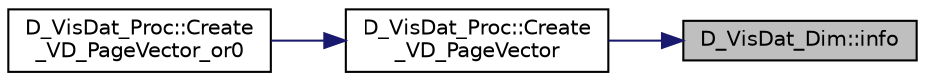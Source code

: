 digraph "D_VisDat_Dim::info"
{
 // LATEX_PDF_SIZE
  edge [fontname="Helvetica",fontsize="10",labelfontname="Helvetica",labelfontsize="10"];
  node [fontname="Helvetica",fontsize="10",shape=record];
  rankdir="RL";
  Node1 [label="D_VisDat_Dim::info",height=0.2,width=0.4,color="black", fillcolor="grey75", style="filled", fontcolor="black",tooltip=" "];
  Node1 -> Node2 [dir="back",color="midnightblue",fontsize="10",style="solid"];
  Node2 [label="D_VisDat_Proc::Create\l_VD_PageVector",height=0.2,width=0.4,color="black", fillcolor="white", style="filled",URL="$class_d___vis_dat___proc.html#aa80f52e8967d5c6b4d0f1d07c92109ae",tooltip=" "];
  Node2 -> Node3 [dir="back",color="midnightblue",fontsize="10",style="solid"];
  Node3 [label="D_VisDat_Proc::Create\l_VD_PageVector_or0",height=0.2,width=0.4,color="black", fillcolor="white", style="filled",URL="$class_d___vis_dat___proc.html#a60bfe9d8eb486f3d74a21fcf307e4f0f",tooltip=" "];
}
